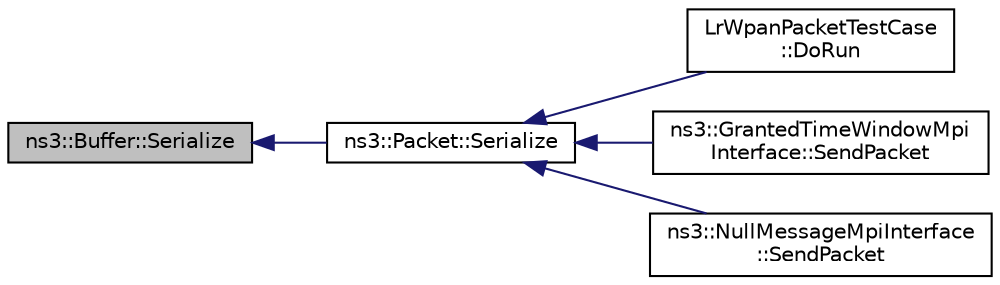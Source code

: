 digraph "ns3::Buffer::Serialize"
{
  edge [fontname="Helvetica",fontsize="10",labelfontname="Helvetica",labelfontsize="10"];
  node [fontname="Helvetica",fontsize="10",shape=record];
  rankdir="LR";
  Node1 [label="ns3::Buffer::Serialize",height=0.2,width=0.4,color="black", fillcolor="grey75", style="filled", fontcolor="black"];
  Node1 -> Node2 [dir="back",color="midnightblue",fontsize="10",style="solid"];
  Node2 [label="ns3::Packet::Serialize",height=0.2,width=0.4,color="black", fillcolor="white", style="filled",URL="$dd/d7a/classns3_1_1Packet.html#a939e41b065c6f9f77d3f51373baeaf7e",tooltip="Serialize a packet, tags, and metadata into a byte buffer. "];
  Node2 -> Node3 [dir="back",color="midnightblue",fontsize="10",style="solid"];
  Node3 [label="LrWpanPacketTestCase\l::DoRun",height=0.2,width=0.4,color="black", fillcolor="white", style="filled",URL="$dc/d38/classLrWpanPacketTestCase.html#ae85f64d48a71983a4a43f49e5571546a",tooltip="Implementation to actually run this TestCase. "];
  Node2 -> Node4 [dir="back",color="midnightblue",fontsize="10",style="solid"];
  Node4 [label="ns3::GrantedTimeWindowMpi\lInterface::SendPacket",height=0.2,width=0.4,color="black", fillcolor="white", style="filled",URL="$da/db3/classns3_1_1GrantedTimeWindowMpiInterface.html#ac3b6bb4ae10c6e49001d664871b201c6"];
  Node2 -> Node5 [dir="back",color="midnightblue",fontsize="10",style="solid"];
  Node5 [label="ns3::NullMessageMpiInterface\l::SendPacket",height=0.2,width=0.4,color="black", fillcolor="white", style="filled",URL="$d0/d9f/classns3_1_1NullMessageMpiInterface.html#a5bef503661f681b69f0c69abda3ed25a"];
}
